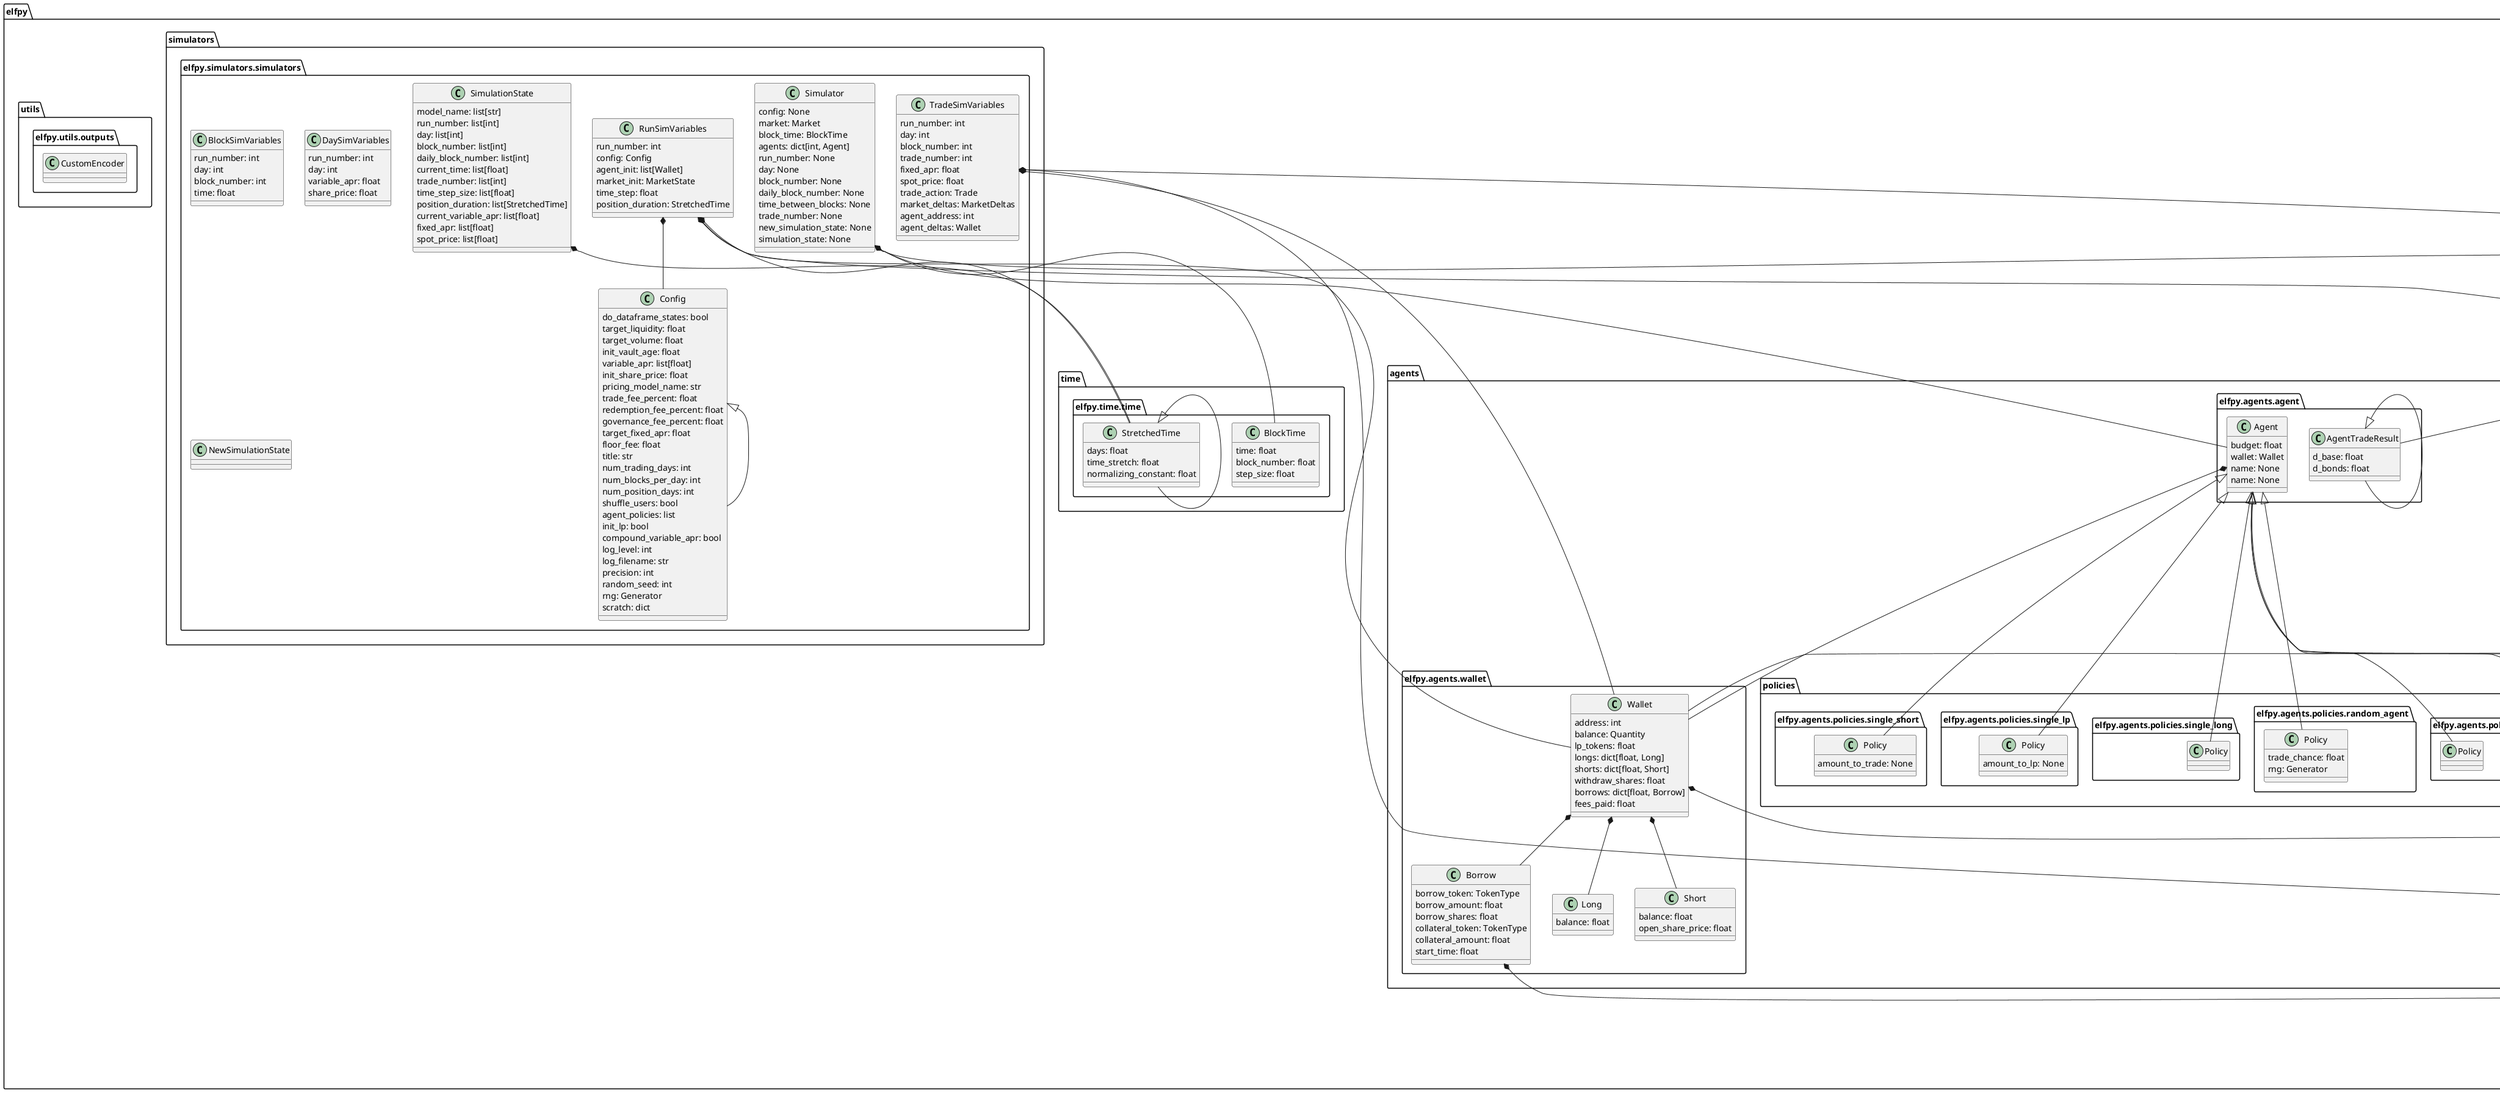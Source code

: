 @startuml elfpy
namespace elfpy {
  namespace agents {
    namespace agent {}
    namespace policies {
      namespace init_lp {}
      namespace lp_and_withdraw {}
      namespace no_action {}
      namespace random_agent {}
      namespace single_long {}
      namespace single_lp {}
      namespace single_short {}
    }
    namespace wallet {}
  }
  namespace markets {
    namespace base {}
    namespace borrow {}
  }
  namespace pricing_models {
    namespace base {}
    namespace hyperdrive {}
    namespace yieldspace {}
    namespace trades {}
  }
  namespace simulators.simulators {}
  namespace time.time {}
  namespace types {}
  namespace utils.outputs {}
}
class elfpy.agents.agent.Agent {
  budget: float
  wallet: Wallet
  name: None
  name: None
}
class elfpy.agents.agent.AgentTradeResult {
  d_base: float
  d_bonds: float
}
class elfpy.agents.policies.init_lp.Policy {
}
class elfpy.agents.policies.lp_and_withdraw.Policy {
  time_to_withdraw: None
  amount_to_lp: None
}
class elfpy.agents.policies.no_action.Policy {
}
class elfpy.agents.policies.random_agent.Policy {
  trade_chance: float
  rng: Generator
}
class elfpy.agents.policies.single_long.Policy {
}
class elfpy.agents.policies.single_lp.Policy {
  amount_to_lp: None
}
class elfpy.agents.policies.single_short.Policy {
  amount_to_trade: None
}
class elfpy.agents.wallet.Borrow {
  borrow_token: TokenType
  borrow_amount: float
  borrow_shares: float
  collateral_token: TokenType
  collateral_amount: float
  start_time: float
}
class elfpy.agents.wallet.Long {
  balance: float
}
class elfpy.agents.wallet.Short {
  balance: float
  open_share_price: float
}
class elfpy.agents.wallet.Wallet {
  address: int
  balance: Quantity
  lp_tokens: float
  longs: dict[float, Long]
  shorts: dict[float, Short]
  withdraw_shares: float
  borrows: dict[float, Borrow]
  fees_paid: float
}
class elfpy.markets.base.BaseMarketState {
}
class elfpy.markets.base.Market {
  pricing_model: PricingModel
  market_state: State
  block_time: None
}
class elfpy.markets.base.MarketAction {
  action_type: Enum
  wallet: Wallet
}
class elfpy.markets.base.MarketActionResult {
}
enum elfpy.markets.base.MarketActionType {
  NULL_ACTION: null action {static}
}
class elfpy.markets.base.MarketDeltas {
}
class elfpy.markets.borrow.Market {
  pricing_model: PricingModel
  market_state: None
  block_time: None
}
class elfpy.markets.borrow.MarketAction {
  action_type: MarketActionType
  collateral: Quantity
  spot_price: Optional[float]
}
enum elfpy.markets.borrow.MarketActionType {
  OPEN_BORROW: open_borrow {static}
  CLOSE_BORROW: close_borrow {static}
}
class elfpy.markets.borrow.MarketDeltas {
  d_borrow_shares: float
  d_collateral: Quantity
  d_borrow_outstanding: float
  d_borrow_closed_interest: float
  d_borrow_share_price: float
}
class elfpy.markets.borrow.MarketState {
  loan_to_value_ratio: Dict[TokenType, float]
  borrow_shares: float
  collateral: Dict[TokenType, float]
  borrow_outstanding: float
  borrow_closed_interest: float
  borrow_share_price: float
  init_borrow_share_price: float
  collateral_spot_price: Dict[TokenType, float]
  lending_rate: float
  spread_ratio: float
}
class elfpy.markets.borrow.PricingModel {
}
class elfpy.pricing_models.base.PricingModel {
}
class elfpy.pricing_models.hyperdrive.HyperdrivePricingModel {
}
class elfpy.pricing_models.yieldspace.YieldspacePricingModel {
}
class elfpy.pricing_models.trades.TradeBreakdown {
  without_fee_or_slippage: float
  with_fee: float
  without_fee: float
  curve_fee: float
  gov_curve_fee: float
  redemption_fee: float
  gov_redemption_fee: float
}
class elfpy.pricing_models.trades.TradeResult {
  user_result: AgentTradeResult
  market_result: MarketActionResult
  breakdown: TradeBreakdown
}
class elfpy.simulators.simulators.BlockSimVariables {
  run_number: int
  day: int
  block_number: int
  time: float
}
class elfpy.simulators.simulators.Config {
  do_dataframe_states: bool
  target_liquidity: float
  target_volume: float
  init_vault_age: float
  variable_apr: list[float]
  init_share_price: float
  pricing_model_name: str
  trade_fee_percent: float
  redemption_fee_percent: float
  governance_fee_percent: float
  target_fixed_apr: float
  floor_fee: float
  title: str
  num_trading_days: int
  num_blocks_per_day: int
  num_position_days: int
  shuffle_users: bool
  agent_policies: list
  init_lp: bool
  compound_variable_apr: bool
  log_level: int
  log_filename: str
  precision: int
  random_seed: int
  rng: Generator
  scratch: dict
}
class elfpy.simulators.simulators.DaySimVariables {
  run_number: int
  day: int
  variable_apr: float
  share_price: float
}
class elfpy.simulators.simulators.NewSimulationState {
}
class elfpy.simulators.simulators.RunSimVariables {
  run_number: int
  config: Config
  agent_init: list[Wallet]
  market_init: MarketState
  time_step: float
  position_duration: StretchedTime
}
class elfpy.simulators.simulators.SimulationState {
  model_name: list[str]
  run_number: list[int]
  day: list[int]
  block_number: list[int]
  daily_block_number: list[int]
  current_time: list[float]
  trade_number: list[int]
  time_step_size: list[float]
  position_duration: list[StretchedTime]
  current_variable_apr: list[float]
  fixed_apr: list[float]
  spot_price: list[float]
}
class elfpy.simulators.simulators.Simulator {
  config: None
  market: Market
  block_time: BlockTime
  agents: dict[int, Agent]
  run_number: None
  day: None
  block_number: None
  daily_block_number: None
  time_between_blocks: None
  trade_number: None
  new_simulation_state: None
  simulation_state: None
}
class elfpy.simulators.simulators.TradeSimVariables {
  run_number: int
  day: int
  block_number: int
  trade_number: int
  fixed_apr: float
  spot_price: float
  trade_action: Trade
  market_deltas: MarketDeltas
  agent_address: int
  agent_deltas: Wallet
}
class elfpy.time.time.BlockTime {
  time: float
  block_number: float
  step_size: float
}
class elfpy.time.time.StretchedTime {
  days: float
  time_stretch: float
  normalizing_constant: float
}
enum elfpy.types.MarketType {
  HYPERDRIVE: hyperdrive {static}
  BORROW: borrow {static}
}
class elfpy.types.Quantity {
  amount: float
  unit: TokenType
}
enum elfpy.types.TokenType {
  BASE: base {static}
  PT: pt {static}
  LP_SHARE: lp_share {static}
}
class elfpy.types.Trade {
  market: MarketType
  trade: Any
}
class elfpy.utils.outputs.CustomEncoder {
}
elfpy.agents.agent.Agent *-- elfpy.agents.wallet.Wallet
elfpy.agents.agent.AgentTradeResult <|-- elfpy.agents.agent.AgentTradeResult
elfpy.agents.agent.Agent <|-- elfpy.agents.policies.init_lp.Policy
elfpy.agents.agent.Agent <|-- elfpy.agents.policies.lp_and_withdraw.Policy
elfpy.agents.agent.Agent <|-- elfpy.agents.policies.no_action.Policy
elfpy.agents.agent.Agent <|-- elfpy.agents.policies.random_agent.Policy
elfpy.agents.agent.Agent <|-- elfpy.agents.policies.single_long.Policy
elfpy.agents.agent.Agent <|-- elfpy.agents.policies.single_lp.Policy
elfpy.agents.agent.Agent <|-- elfpy.agents.policies.single_short.Policy
elfpy.agents.wallet.Borrow *-- elfpy.types.TokenType
elfpy.agents.wallet.Wallet *-- elfpy.types.Quantity
elfpy.agents.wallet.Wallet *-- elfpy.agents.wallet.Long
elfpy.agents.wallet.Wallet *-- elfpy.agents.wallet.Short
elfpy.agents.wallet.Wallet *-- elfpy.agents.wallet.Borrow
elfpy.markets.base.BaseMarketState <|-- elfpy.markets.base.BaseMarketState
elfpy.markets.base.Market *-- elfpy.markets.base.PricingModel
elfpy.markets.base.Market *-- elfpy.markets.base.State
elfpy.markets.base.MarketAction *-- elfpy.agents.wallet.Wallet
elfpy.markets.base.MarketAction <|-- elfpy.markets.base.MarketAction
elfpy.markets.base.MarketActionResult <|-- elfpy.markets.base.MarketActionResult
elfpy.markets.base.MarketDeltas <|-- elfpy.markets.base.MarketDeltas
elfpy.markets.borrow.Market *-- elfpy.markets.borrow.PricingModel
elfpy.markets.base.Market <|-- elfpy.markets.borrow.Market
elfpy.markets.borrow.MarketAction *-- elfpy.markets.borrow.MarketActionType
elfpy.markets.borrow.MarketAction *-- elfpy.types.Quantity
elfpy.markets.borrow.MarketAction <|-- elfpy.markets.borrow.MarketAction
elfpy.markets.borrow.MarketDeltas *-- elfpy.types.Quantity
elfpy.markets.borrow.MarketDeltas <|-- elfpy.markets.borrow.MarketDeltas
elfpy.markets.borrow.MarketState *-- elfpy.types.TokenType
elfpy.markets.borrow.MarketState <|-- elfpy.markets.borrow.MarketState
elfpy.pricing_models.base.PricingModel <|-- elfpy.markets.borrow.PricingModel
elfpy.pricing_models.yieldspace.YieldspacePricingModel <|-- elfpy.pricing_models.hyperdrive.HyperdrivePricingModel
elfpy.pricing_models.base.PricingModel <|-- elfpy.pricing_models.yieldspace.YieldspacePricingModel
elfpy.pricing_models.trades.TradeBreakdown <|-- elfpy.pricing_models.trades.TradeBreakdown
elfpy.pricing_models.trades.TradeResult *-- elfpy.agents.agent.AgentTradeResult
elfpy.pricing_models.trades.TradeResult *-- elfpy.markets.hyperdrive.hyperdrive_actions.MarketActionResult
elfpy.pricing_models.trades.TradeResult *-- elfpy.pricing_models.trades.TradeBreakdown
elfpy.pricing_models.trades.TradeResult <|-- elfpy.pricing_models.trades.TradeResult
elfpy.simulators.simulators.Config <|-- elfpy.simulators.simulators.Config
elfpy.simulators.simulators.RunSimVariables *-- elfpy.simulators.simulators.Config
elfpy.simulators.simulators.RunSimVariables *-- elfpy.agents.wallet.Wallet
elfpy.simulators.simulators.RunSimVariables *-- elfpy.markets.hyperdrive.hyperdrive_market.MarketState
elfpy.simulators.simulators.RunSimVariables *-- elfpy.time.time.StretchedTime
elfpy.simulators.simulators.SimulationState *-- elfpy.time.time.StretchedTime
elfpy.simulators.simulators.Simulator *-- elfpy.markets.hyperdrive.hyperdrive_market.Market
elfpy.simulators.simulators.Simulator *-- elfpy.time.time.BlockTime
elfpy.simulators.simulators.Simulator *-- elfpy.agents.agent.Agent
elfpy.simulators.simulators.TradeSimVariables *-- elfpy.types.Trade
elfpy.simulators.simulators.TradeSimVariables *-- elfpy.markets.hyperdrive.hyperdrive_actions.MarketDeltas
elfpy.simulators.simulators.TradeSimVariables *-- elfpy.agents.wallet.Wallet
elfpy.time.time.StretchedTime <|-- elfpy.time.time.StretchedTime
elfpy.types.Quantity *-- elfpy.types.TokenType
elfpy.types.Trade *-- elfpy.types.MarketType
footer Generated by //py2puml//
@enduml